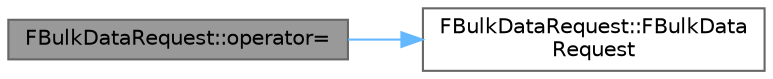 digraph "FBulkDataRequest::operator="
{
 // INTERACTIVE_SVG=YES
 // LATEX_PDF_SIZE
  bgcolor="transparent";
  edge [fontname=Helvetica,fontsize=10,labelfontname=Helvetica,labelfontsize=10];
  node [fontname=Helvetica,fontsize=10,shape=box,height=0.2,width=0.4];
  rankdir="LR";
  Node1 [id="Node000001",label="FBulkDataRequest::operator=",height=0.2,width=0.4,color="gray40", fillcolor="grey60", style="filled", fontcolor="black",tooltip=" "];
  Node1 -> Node2 [id="edge1_Node000001_Node000002",color="steelblue1",style="solid",tooltip=" "];
  Node2 [id="Node000002",label="FBulkDataRequest::FBulkData\lRequest",height=0.2,width=0.4,color="grey40", fillcolor="white", style="filled",URL="$d7/dcd/classFBulkDataRequest.html#ad2f0c6abd1fd721fb452cb7419eb960d",tooltip="Constructs a new handle to bulk data request."];
}
